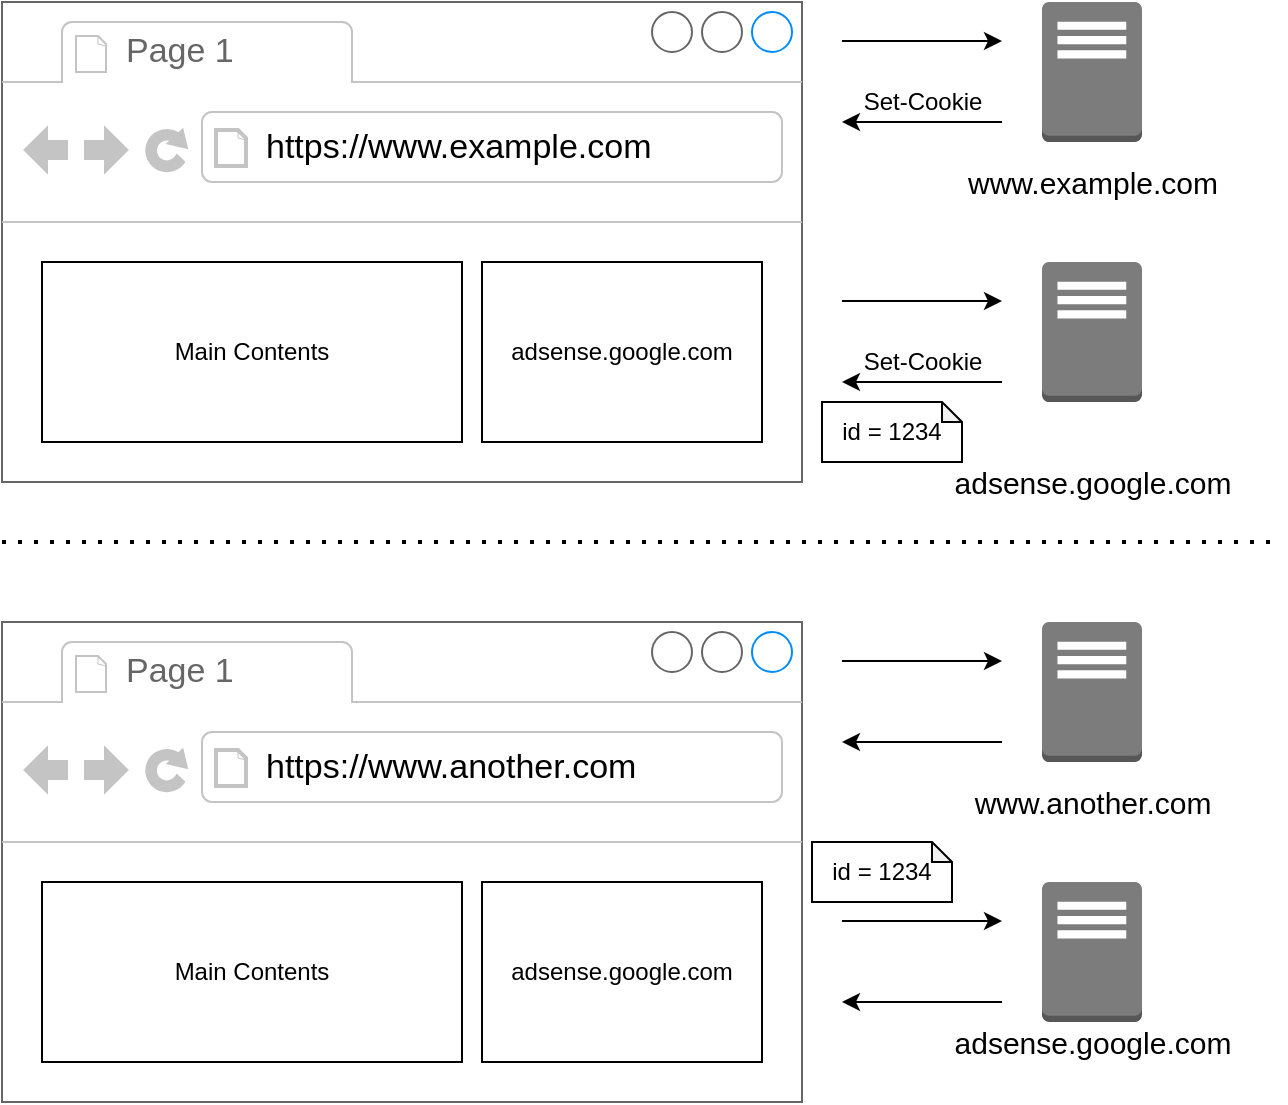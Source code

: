 <mxfile version="13.10.0" type="embed">
    <diagram id="4gCoNMxMPI19D0jyS9oM" name="Page-1">
        <mxGraphModel dx="732" dy="368" grid="1" gridSize="10" guides="1" tooltips="1" connect="1" arrows="1" fold="1" page="1" pageScale="1" pageWidth="827" pageHeight="1169" math="0" shadow="0">
            <root>
                <mxCell id="0"/>
                <mxCell id="1" parent="0"/>
                <mxCell id="3" value="" style="strokeWidth=1;shadow=0;dashed=0;align=center;html=1;shape=mxgraph.mockup.containers.browserWindow;rSize=0;strokeColor=#666666;strokeColor2=#008cff;strokeColor3=#c4c4c4;mainText=,;recursiveResize=0;" parent="1" vertex="1">
                    <mxGeometry x="40" y="40" width="400" height="240" as="geometry"/>
                </mxCell>
                <mxCell id="4" value="Page 1" style="strokeWidth=1;shadow=0;dashed=0;align=center;html=1;shape=mxgraph.mockup.containers.anchor;fontSize=17;fontColor=#666666;align=left;" parent="3" vertex="1">
                    <mxGeometry x="60" y="12" width="110" height="26" as="geometry"/>
                </mxCell>
                <mxCell id="5" value="https://www.example.com" style="strokeWidth=1;shadow=0;dashed=0;align=center;html=1;shape=mxgraph.mockup.containers.anchor;rSize=0;fontSize=17;align=left;fontColor=#000000;" parent="3" vertex="1">
                    <mxGeometry x="130" y="60" width="250" height="26" as="geometry"/>
                </mxCell>
                <mxCell id="7" value="adsense.google.com" style="rounded=0;whiteSpace=wrap;html=1;" parent="3" vertex="1">
                    <mxGeometry x="240" y="130" width="140" height="90" as="geometry"/>
                </mxCell>
                <mxCell id="31" value="Main Contents" style="rounded=0;whiteSpace=wrap;html=1;" vertex="1" parent="3">
                    <mxGeometry x="20" y="130" width="210" height="90" as="geometry"/>
                </mxCell>
                <mxCell id="32" value="" style="endArrow=none;dashed=1;html=1;dashPattern=1 3;strokeWidth=2;" edge="1" parent="3">
                    <mxGeometry width="50" height="50" relative="1" as="geometry">
                        <mxPoint y="270" as="sourcePoint"/>
                        <mxPoint x="640" y="270" as="targetPoint"/>
                    </mxGeometry>
                </mxCell>
                <mxCell id="9" value="" style="outlineConnect=0;dashed=0;verticalLabelPosition=bottom;verticalAlign=top;align=center;html=1;shape=mxgraph.aws3.traditional_server;fillColor=#7D7C7C;gradientColor=none;fontSize=25;" parent="1" vertex="1">
                    <mxGeometry x="560" y="40" width="50" height="70" as="geometry"/>
                </mxCell>
                <mxCell id="10" value="" style="outlineConnect=0;dashed=0;verticalLabelPosition=bottom;verticalAlign=top;align=center;html=1;shape=mxgraph.aws3.traditional_server;fillColor=#7D7C7C;gradientColor=none;fontSize=25;" parent="1" vertex="1">
                    <mxGeometry x="560" y="170" width="50" height="70" as="geometry"/>
                </mxCell>
                <mxCell id="12" value="www.example.com" style="text;html=1;align=center;verticalAlign=middle;resizable=0;points=[];autosize=1;fontSize=15;" parent="1" vertex="1">
                    <mxGeometry x="515" y="120" width="140" height="20" as="geometry"/>
                </mxCell>
                <mxCell id="13" value="adsense.google.com" style="text;html=1;align=center;verticalAlign=middle;resizable=0;points=[];autosize=1;fontSize=15;" parent="1" vertex="1">
                    <mxGeometry x="510" y="270" width="150" height="20" as="geometry"/>
                </mxCell>
                <mxCell id="17" value="" style="endArrow=classic;html=1;fontSize=15;fontColor=#FFFFFF;" parent="1" edge="1">
                    <mxGeometry width="50" height="50" relative="1" as="geometry">
                        <mxPoint x="460" y="59.5" as="sourcePoint"/>
                        <mxPoint x="540" y="59.5" as="targetPoint"/>
                    </mxGeometry>
                </mxCell>
                <mxCell id="18" value="" style="endArrow=classic;html=1;fontSize=15;fontColor=#FFFFFF;" parent="1" edge="1">
                    <mxGeometry width="50" height="50" relative="1" as="geometry">
                        <mxPoint x="540" y="100" as="sourcePoint"/>
                        <mxPoint x="460" y="100" as="targetPoint"/>
                    </mxGeometry>
                </mxCell>
                <mxCell id="22" value="" style="endArrow=classic;html=1;fontSize=15;fontColor=#FFFFFF;" parent="1" edge="1">
                    <mxGeometry width="50" height="50" relative="1" as="geometry">
                        <mxPoint x="460" y="189.5" as="sourcePoint"/>
                        <mxPoint x="540" y="189.5" as="targetPoint"/>
                    </mxGeometry>
                </mxCell>
                <mxCell id="23" value="" style="endArrow=classic;html=1;fontSize=15;fontColor=#FFFFFF;" parent="1" edge="1">
                    <mxGeometry width="50" height="50" relative="1" as="geometry">
                        <mxPoint x="540" y="230" as="sourcePoint"/>
                        <mxPoint x="460" y="230" as="targetPoint"/>
                    </mxGeometry>
                </mxCell>
                <mxCell id="29" value="Set-Cookie" style="text;html=1;align=center;verticalAlign=middle;resizable=0;points=[];autosize=1;fontSize=12;fontColor=#000000;" parent="1" vertex="1">
                    <mxGeometry x="465" y="210" width="70" height="20" as="geometry"/>
                </mxCell>
                <mxCell id="30" value="Set-Cookie" style="text;html=1;align=center;verticalAlign=middle;resizable=0;points=[];autosize=1;fontSize=12;fontColor=#000000;" parent="1" vertex="1">
                    <mxGeometry x="465" y="80" width="70" height="20" as="geometry"/>
                </mxCell>
                <mxCell id="33" value="" style="strokeWidth=1;shadow=0;dashed=0;align=center;html=1;shape=mxgraph.mockup.containers.browserWindow;rSize=0;strokeColor=#666666;strokeColor2=#008cff;strokeColor3=#c4c4c4;mainText=,;recursiveResize=0;" vertex="1" parent="1">
                    <mxGeometry x="40" y="350" width="400" height="240" as="geometry"/>
                </mxCell>
                <mxCell id="34" value="Page 1" style="strokeWidth=1;shadow=0;dashed=0;align=center;html=1;shape=mxgraph.mockup.containers.anchor;fontSize=17;fontColor=#666666;align=left;" vertex="1" parent="33">
                    <mxGeometry x="60" y="12" width="110" height="26" as="geometry"/>
                </mxCell>
                <mxCell id="35" value="https://www.another.com" style="strokeWidth=1;shadow=0;dashed=0;align=center;html=1;shape=mxgraph.mockup.containers.anchor;rSize=0;fontSize=17;align=left;fontColor=#000000;" vertex="1" parent="33">
                    <mxGeometry x="130" y="60" width="250" height="26" as="geometry"/>
                </mxCell>
                <mxCell id="36" value="adsense.google.com" style="rounded=0;whiteSpace=wrap;html=1;" vertex="1" parent="33">
                    <mxGeometry x="240" y="130" width="140" height="90" as="geometry"/>
                </mxCell>
                <mxCell id="37" value="Main Contents" style="rounded=0;whiteSpace=wrap;html=1;" vertex="1" parent="33">
                    <mxGeometry x="20" y="130" width="210" height="90" as="geometry"/>
                </mxCell>
                <mxCell id="39" value="" style="outlineConnect=0;dashed=0;verticalLabelPosition=bottom;verticalAlign=top;align=center;html=1;shape=mxgraph.aws3.traditional_server;fillColor=#7D7C7C;gradientColor=none;fontSize=25;" vertex="1" parent="1">
                    <mxGeometry x="560" y="350" width="50" height="70" as="geometry"/>
                </mxCell>
                <mxCell id="40" value="" style="outlineConnect=0;dashed=0;verticalLabelPosition=bottom;verticalAlign=top;align=center;html=1;shape=mxgraph.aws3.traditional_server;fillColor=#7D7C7C;gradientColor=none;fontSize=25;" vertex="1" parent="1">
                    <mxGeometry x="560" y="480" width="50" height="70" as="geometry"/>
                </mxCell>
                <mxCell id="41" value="www.another.com" style="text;html=1;align=center;verticalAlign=middle;resizable=0;points=[];autosize=1;fontSize=15;" vertex="1" parent="1">
                    <mxGeometry x="520" y="430" width="130" height="20" as="geometry"/>
                </mxCell>
                <mxCell id="42" value="adsense.google.com" style="text;html=1;align=center;verticalAlign=middle;resizable=0;points=[];autosize=1;fontSize=15;" vertex="1" parent="1">
                    <mxGeometry x="510" y="550" width="150" height="20" as="geometry"/>
                </mxCell>
                <mxCell id="43" value="" style="endArrow=classic;html=1;fontSize=15;fontColor=#FFFFFF;" edge="1" parent="1">
                    <mxGeometry width="50" height="50" relative="1" as="geometry">
                        <mxPoint x="460" y="369.5" as="sourcePoint"/>
                        <mxPoint x="540" y="369.5" as="targetPoint"/>
                    </mxGeometry>
                </mxCell>
                <mxCell id="44" value="" style="endArrow=classic;html=1;fontSize=15;fontColor=#FFFFFF;" edge="1" parent="1">
                    <mxGeometry width="50" height="50" relative="1" as="geometry">
                        <mxPoint x="540" y="410" as="sourcePoint"/>
                        <mxPoint x="460" y="410" as="targetPoint"/>
                    </mxGeometry>
                </mxCell>
                <mxCell id="45" value="" style="endArrow=classic;html=1;fontSize=15;fontColor=#FFFFFF;" edge="1" parent="1">
                    <mxGeometry width="50" height="50" relative="1" as="geometry">
                        <mxPoint x="460" y="499.5" as="sourcePoint"/>
                        <mxPoint x="540" y="499.5" as="targetPoint"/>
                    </mxGeometry>
                </mxCell>
                <mxCell id="46" value="" style="endArrow=classic;html=1;fontSize=15;fontColor=#FFFFFF;" edge="1" parent="1">
                    <mxGeometry width="50" height="50" relative="1" as="geometry">
                        <mxPoint x="540" y="540" as="sourcePoint"/>
                        <mxPoint x="460" y="540" as="targetPoint"/>
                    </mxGeometry>
                </mxCell>
                <mxCell id="49" value="id = 1234" style="shape=note;whiteSpace=wrap;html=1;backgroundOutline=1;darkOpacity=0.05;size=10;" vertex="1" parent="1">
                    <mxGeometry x="450" y="240" width="70" height="30" as="geometry"/>
                </mxCell>
                <mxCell id="51" value="id = 1234" style="shape=note;whiteSpace=wrap;html=1;backgroundOutline=1;darkOpacity=0.05;size=10;" vertex="1" parent="1">
                    <mxGeometry x="445" y="460" width="70" height="30" as="geometry"/>
                </mxCell>
            </root>
        </mxGraphModel>
    </diagram>
</mxfile>